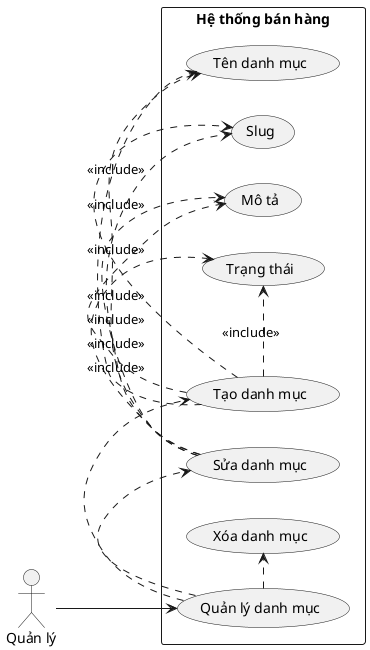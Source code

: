 @startuml
left to right direction

actor "Quản lý" as manager

rectangle "Hệ thống bán hàng" {
  (Quản lý danh mục) as manage_category
  (Tạo danh mục) as create_category
  (Sửa danh mục) as edit_category
  (Xóa danh mục) as delete_category
  (Tên danh mục) as category_name
  (Slug) as category_slug
  (Mô tả) as description
  (Trạng thái) as status
  
  manager --> manage_category
  
  manage_category .> create_category
  manage_category .> edit_category
  manage_category .> delete_category
  
  create_category .> category_name : <<include>>
  create_category .> category_slug : <<include>>
  create_category .> description : <<include>>
  create_category .> status : <<include>>
  
  edit_category .> category_name : <<include>>
  edit_category .> category_slug : <<include>>
  edit_category .> description : <<include>>
  edit_category .> status : <<include>>
}
@enduml
